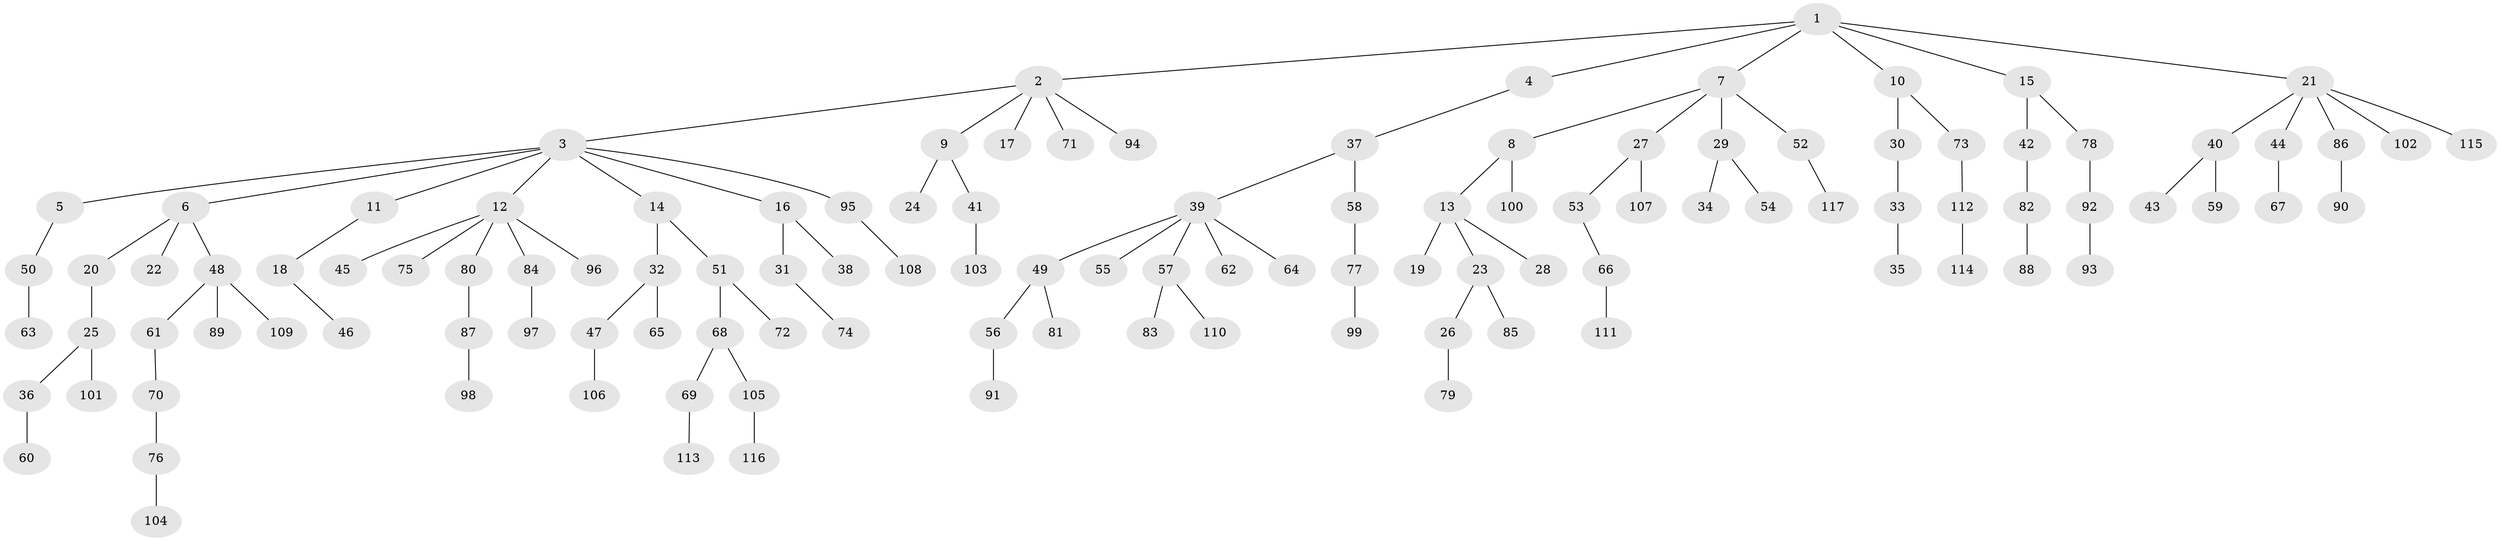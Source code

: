 // coarse degree distribution, {10: 0.01282051282051282, 5: 0.038461538461538464, 8: 0.01282051282051282, 2: 0.2564102564102564, 6: 0.02564102564102564, 3: 0.11538461538461539, 1: 0.5384615384615384}
// Generated by graph-tools (version 1.1) at 2025/42/03/06/25 10:42:05]
// undirected, 117 vertices, 116 edges
graph export_dot {
graph [start="1"]
  node [color=gray90,style=filled];
  1;
  2;
  3;
  4;
  5;
  6;
  7;
  8;
  9;
  10;
  11;
  12;
  13;
  14;
  15;
  16;
  17;
  18;
  19;
  20;
  21;
  22;
  23;
  24;
  25;
  26;
  27;
  28;
  29;
  30;
  31;
  32;
  33;
  34;
  35;
  36;
  37;
  38;
  39;
  40;
  41;
  42;
  43;
  44;
  45;
  46;
  47;
  48;
  49;
  50;
  51;
  52;
  53;
  54;
  55;
  56;
  57;
  58;
  59;
  60;
  61;
  62;
  63;
  64;
  65;
  66;
  67;
  68;
  69;
  70;
  71;
  72;
  73;
  74;
  75;
  76;
  77;
  78;
  79;
  80;
  81;
  82;
  83;
  84;
  85;
  86;
  87;
  88;
  89;
  90;
  91;
  92;
  93;
  94;
  95;
  96;
  97;
  98;
  99;
  100;
  101;
  102;
  103;
  104;
  105;
  106;
  107;
  108;
  109;
  110;
  111;
  112;
  113;
  114;
  115;
  116;
  117;
  1 -- 2;
  1 -- 4;
  1 -- 7;
  1 -- 10;
  1 -- 15;
  1 -- 21;
  2 -- 3;
  2 -- 9;
  2 -- 17;
  2 -- 71;
  2 -- 94;
  3 -- 5;
  3 -- 6;
  3 -- 11;
  3 -- 12;
  3 -- 14;
  3 -- 16;
  3 -- 95;
  4 -- 37;
  5 -- 50;
  6 -- 20;
  6 -- 22;
  6 -- 48;
  7 -- 8;
  7 -- 27;
  7 -- 29;
  7 -- 52;
  8 -- 13;
  8 -- 100;
  9 -- 24;
  9 -- 41;
  10 -- 30;
  10 -- 73;
  11 -- 18;
  12 -- 45;
  12 -- 75;
  12 -- 80;
  12 -- 84;
  12 -- 96;
  13 -- 19;
  13 -- 23;
  13 -- 28;
  14 -- 32;
  14 -- 51;
  15 -- 42;
  15 -- 78;
  16 -- 31;
  16 -- 38;
  18 -- 46;
  20 -- 25;
  21 -- 40;
  21 -- 44;
  21 -- 86;
  21 -- 102;
  21 -- 115;
  23 -- 26;
  23 -- 85;
  25 -- 36;
  25 -- 101;
  26 -- 79;
  27 -- 53;
  27 -- 107;
  29 -- 34;
  29 -- 54;
  30 -- 33;
  31 -- 74;
  32 -- 47;
  32 -- 65;
  33 -- 35;
  36 -- 60;
  37 -- 39;
  37 -- 58;
  39 -- 49;
  39 -- 55;
  39 -- 57;
  39 -- 62;
  39 -- 64;
  40 -- 43;
  40 -- 59;
  41 -- 103;
  42 -- 82;
  44 -- 67;
  47 -- 106;
  48 -- 61;
  48 -- 89;
  48 -- 109;
  49 -- 56;
  49 -- 81;
  50 -- 63;
  51 -- 68;
  51 -- 72;
  52 -- 117;
  53 -- 66;
  56 -- 91;
  57 -- 83;
  57 -- 110;
  58 -- 77;
  61 -- 70;
  66 -- 111;
  68 -- 69;
  68 -- 105;
  69 -- 113;
  70 -- 76;
  73 -- 112;
  76 -- 104;
  77 -- 99;
  78 -- 92;
  80 -- 87;
  82 -- 88;
  84 -- 97;
  86 -- 90;
  87 -- 98;
  92 -- 93;
  95 -- 108;
  105 -- 116;
  112 -- 114;
}
